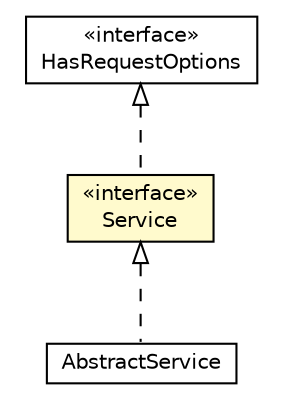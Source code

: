 #!/usr/local/bin/dot
#
# Class diagram 
# Generated by UMLGraph version R5_6-24-gf6e263 (http://www.umlgraph.org/)
#

digraph G {
	edge [fontname="Helvetica",fontsize=10,labelfontname="Helvetica",labelfontsize=10];
	node [fontname="Helvetica",fontsize=10,shape=plaintext];
	nodesep=0.25;
	ranksep=0.5;
	// io.reinert.requestor.core.Service
	c55977 [label=<<table title="io.reinert.requestor.core.Service" border="0" cellborder="1" cellspacing="0" cellpadding="2" port="p" bgcolor="lemonChiffon" href="./Service.html">
		<tr><td><table border="0" cellspacing="0" cellpadding="1">
<tr><td align="center" balign="center"> &#171;interface&#187; </td></tr>
<tr><td align="center" balign="center"> Service </td></tr>
		</table></td></tr>
		</table>>, URL="./Service.html", fontname="Helvetica", fontcolor="black", fontsize=10.0];
	// io.reinert.requestor.core.HasRequestOptions
	c56038 [label=<<table title="io.reinert.requestor.core.HasRequestOptions" border="0" cellborder="1" cellspacing="0" cellpadding="2" port="p" href="./HasRequestOptions.html">
		<tr><td><table border="0" cellspacing="0" cellpadding="1">
<tr><td align="center" balign="center"> &#171;interface&#187; </td></tr>
<tr><td align="center" balign="center"> HasRequestOptions </td></tr>
		</table></td></tr>
		</table>>, URL="./HasRequestOptions.html", fontname="Helvetica", fontcolor="black", fontsize=10.0];
	// io.reinert.requestor.core.AbstractService
	c56070 [label=<<table title="io.reinert.requestor.core.AbstractService" border="0" cellborder="1" cellspacing="0" cellpadding="2" port="p" href="./AbstractService.html">
		<tr><td><table border="0" cellspacing="0" cellpadding="1">
<tr><td align="center" balign="center"> AbstractService </td></tr>
		</table></td></tr>
		</table>>, URL="./AbstractService.html", fontname="Helvetica", fontcolor="black", fontsize=10.0];
	//io.reinert.requestor.core.Service implements io.reinert.requestor.core.HasRequestOptions
	c56038:p -> c55977:p [dir=back,arrowtail=empty,style=dashed];
	//io.reinert.requestor.core.AbstractService implements io.reinert.requestor.core.Service
	c55977:p -> c56070:p [dir=back,arrowtail=empty,style=dashed];
}

